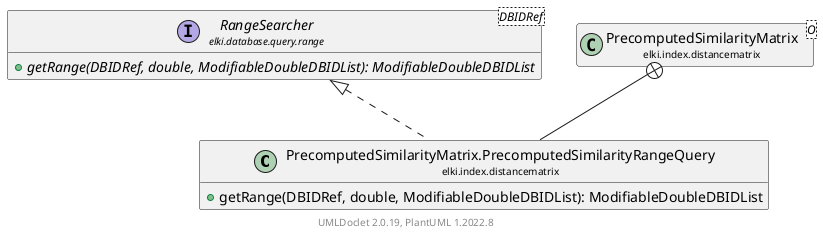 @startuml
    remove .*\.(Instance|Par|Parameterizer|Factory)$
    set namespaceSeparator none
    hide empty fields
    hide empty methods

    class "<size:14>PrecomputedSimilarityMatrix.PrecomputedSimilarityRangeQuery\n<size:10>elki.index.distancematrix" as elki.index.distancematrix.PrecomputedSimilarityMatrix.PrecomputedSimilarityRangeQuery [[PrecomputedSimilarityMatrix.PrecomputedSimilarityRangeQuery.html]] {
        +getRange(DBIDRef, double, ModifiableDoubleDBIDList): ModifiableDoubleDBIDList
    }

    interface "<size:14>RangeSearcher\n<size:10>elki.database.query.range" as elki.database.query.range.RangeSearcher<DBIDRef> [[../../database/query/range/RangeSearcher.html]] {
        {abstract} +getRange(DBIDRef, double, ModifiableDoubleDBIDList): ModifiableDoubleDBIDList
    }
    class "<size:14>PrecomputedSimilarityMatrix\n<size:10>elki.index.distancematrix" as elki.index.distancematrix.PrecomputedSimilarityMatrix<O> [[PrecomputedSimilarityMatrix.html]]

    elki.database.query.range.RangeSearcher <|.. elki.index.distancematrix.PrecomputedSimilarityMatrix.PrecomputedSimilarityRangeQuery
    elki.index.distancematrix.PrecomputedSimilarityMatrix +-- elki.index.distancematrix.PrecomputedSimilarityMatrix.PrecomputedSimilarityRangeQuery

    center footer UMLDoclet 2.0.19, PlantUML 1.2022.8
@enduml

